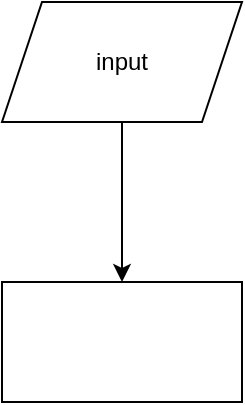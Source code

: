 <mxfile version="26.2.13">
  <diagram name="Strona-1" id="DGLCX2pFGqtqJWPz01mG">
    <mxGraphModel dx="2948" dy="1272" grid="1" gridSize="10" guides="1" tooltips="1" connect="1" arrows="1" fold="1" page="1" pageScale="1" pageWidth="827" pageHeight="1169" math="0" shadow="0">
      <root>
        <mxCell id="0" />
        <mxCell id="1" parent="0" />
        <mxCell id="1J3snHlIpeHZmTBwT5r7-3" value="" style="edgeStyle=orthogonalEdgeStyle;rounded=0;orthogonalLoop=1;jettySize=auto;html=1;" edge="1" parent="1" source="1J3snHlIpeHZmTBwT5r7-1" target="1J3snHlIpeHZmTBwT5r7-2">
          <mxGeometry relative="1" as="geometry" />
        </mxCell>
        <mxCell id="1J3snHlIpeHZmTBwT5r7-1" value="input" style="shape=parallelogram;perimeter=parallelogramPerimeter;whiteSpace=wrap;html=1;fixedSize=1;" vertex="1" parent="1">
          <mxGeometry x="350" y="620" width="120" height="60" as="geometry" />
        </mxCell>
        <mxCell id="1J3snHlIpeHZmTBwT5r7-2" value="" style="whiteSpace=wrap;html=1;" vertex="1" parent="1">
          <mxGeometry x="350" y="760" width="120" height="60" as="geometry" />
        </mxCell>
      </root>
    </mxGraphModel>
  </diagram>
</mxfile>
